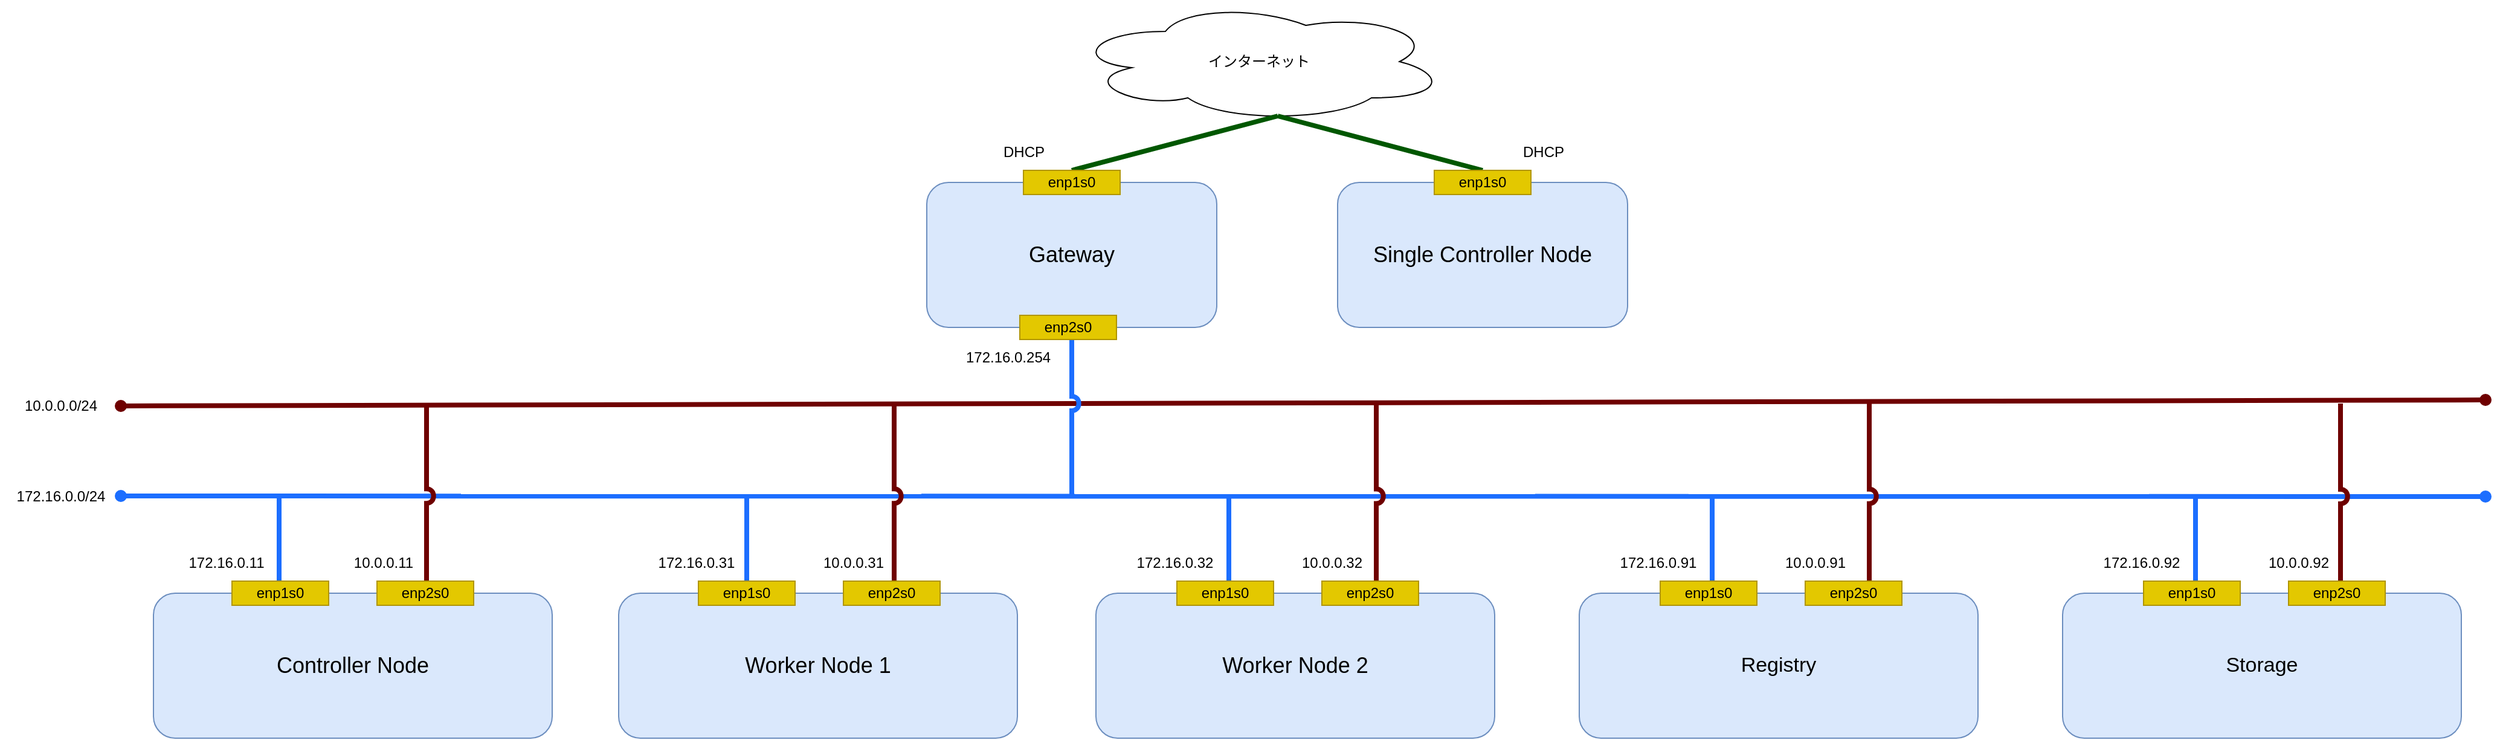 <mxfile version="28.2.8">
  <diagram name="ページ1" id="6O8cq4Rfigk1k-ii5kAo">
    <mxGraphModel dx="2459" dy="1142" grid="1" gridSize="10" guides="1" tooltips="1" connect="1" arrows="1" fold="1" page="1" pageScale="1" pageWidth="827" pageHeight="1169" math="0" shadow="0">
      <root>
        <mxCell id="0" />
        <object label="ネットワーク" id="1">
          <mxCell style="locked=1;" parent="0" />
        </object>
        <mxCell id="0X2WrPqSBQnbPj6KyvlT-9" value="" style="endArrow=oval;html=1;rounded=0;startArrow=oval;startFill=1;endFill=1;strokeWidth=4;fillColor=#a20025;strokeColor=#1C6EFF;" parent="1" edge="1">
          <mxGeometry width="50" height="50" relative="1" as="geometry">
            <mxPoint x="-727" y="409.5" as="sourcePoint" />
            <mxPoint x="1230" y="410" as="targetPoint" />
          </mxGeometry>
        </mxCell>
        <mxCell id="ExSx5SIZApUU_Iw7rpWn-4" value="" style="endArrow=oval;html=1;rounded=0;startArrow=oval;startFill=1;endFill=1;strokeWidth=4;fillColor=#a20025;strokeColor=#6F0000;" parent="1" edge="1">
          <mxGeometry width="50" height="50" relative="1" as="geometry">
            <mxPoint x="-727" y="335" as="sourcePoint" />
            <mxPoint x="1230" y="330" as="targetPoint" />
          </mxGeometry>
        </mxCell>
        <mxCell id="ExSx5SIZApUU_Iw7rpWn-11" value="10.0.0.0/24" style="text;html=1;align=center;verticalAlign=middle;resizable=0;points=[];autosize=1;strokeColor=none;fillColor=none;" parent="1" vertex="1">
          <mxGeometry x="-817" y="320" width="80" height="30" as="geometry" />
        </mxCell>
        <mxCell id="ExSx5SIZApUU_Iw7rpWn-12" value="インターネット" style="ellipse;shape=cloud;whiteSpace=wrap;html=1;" parent="1" vertex="1">
          <mxGeometry x="60" width="310" height="100" as="geometry" />
        </mxCell>
        <mxCell id="ExSx5SIZApUU_Iw7rpWn-19" value="" style="endArrow=none;html=1;rounded=0;startArrow=none;startFill=0;endFill=0;strokeWidth=4;fillColor=#008a00;strokeColor=#005700;exitX=0.55;exitY=0.95;exitDx=0;exitDy=0;entryX=0.5;entryY=0;entryDx=0;entryDy=0;exitPerimeter=0;" parent="1" target="ExSx5SIZApUU_Iw7rpWn-28" edge="1" source="ExSx5SIZApUU_Iw7rpWn-12">
          <mxGeometry width="50" height="50" relative="1" as="geometry">
            <mxPoint x="60.46" y="96.7" as="sourcePoint" />
            <mxPoint x="61" y="127" as="targetPoint" />
          </mxGeometry>
        </mxCell>
        <mxCell id="unMDNU1y0vNZGLnm1EJ_-2" value="172.16.0.0/24" style="text;html=1;align=center;verticalAlign=middle;resizable=0;points=[];autosize=1;strokeColor=none;fillColor=none;" parent="1" vertex="1">
          <mxGeometry x="-827" y="395" width="100" height="30" as="geometry" />
        </mxCell>
        <mxCell id="unMDNU1y0vNZGLnm1EJ_-11" value="" style="endArrow=none;html=1;rounded=0;startArrow=none;startFill=0;endFill=0;strokeWidth=4;fillColor=#a20025;strokeColor=#1C6EFF;jumpStyle=arc;" parent="1" edge="1">
          <mxGeometry width="50" height="50" relative="1" as="geometry">
            <mxPoint x="60" y="280" as="sourcePoint" />
            <mxPoint x="60" y="410" as="targetPoint" />
          </mxGeometry>
        </mxCell>
        <mxCell id="unMDNU1y0vNZGLnm1EJ_-19" value="" style="endArrow=none;html=1;rounded=0;startArrow=none;startFill=0;endFill=0;strokeWidth=4;fillColor=#a20025;strokeColor=#1C6EFF;jumpStyle=arc;" parent="1" edge="1">
          <mxGeometry width="50" height="50" relative="1" as="geometry">
            <mxPoint x="-596" y="410" as="sourcePoint" />
            <mxPoint x="-596" y="490" as="targetPoint" />
          </mxGeometry>
        </mxCell>
        <mxCell id="unMDNU1y0vNZGLnm1EJ_-22" value="" style="endArrow=none;html=1;rounded=0;startArrow=none;startFill=0;endFill=0;strokeWidth=4;fillColor=#a20025;strokeColor=#6F0000;jumpStyle=arc;" parent="1" edge="1">
          <mxGeometry width="50" height="50" relative="1" as="geometry">
            <mxPoint x="-474" y="333" as="sourcePoint" />
            <mxPoint x="-474" y="487" as="targetPoint" />
          </mxGeometry>
        </mxCell>
        <mxCell id="unMDNU1y0vNZGLnm1EJ_-23" value="" style="endArrow=none;html=1;rounded=0;startArrow=none;startFill=0;endFill=0;strokeWidth=4;fillColor=#a20025;strokeColor=#1C6EFF;jumpStyle=arc;" parent="1" edge="1">
          <mxGeometry width="50" height="50" relative="1" as="geometry">
            <mxPoint x="-209" y="408.5" as="sourcePoint" />
            <mxPoint x="-209" y="488.5" as="targetPoint" />
          </mxGeometry>
        </mxCell>
        <mxCell id="unMDNU1y0vNZGLnm1EJ_-26" value="" style="endArrow=none;html=1;rounded=0;startArrow=none;startFill=0;endFill=0;strokeWidth=4;fillColor=#a20025;strokeColor=#6F0000;jumpStyle=arc;" parent="1" edge="1">
          <mxGeometry width="50" height="50" relative="1" as="geometry">
            <mxPoint x="-87" y="333.5" as="sourcePoint" />
            <mxPoint x="-87" y="487.5" as="targetPoint" />
          </mxGeometry>
        </mxCell>
        <mxCell id="0X2WrPqSBQnbPj6KyvlT-7" value="" style="endArrow=none;html=1;rounded=0;startArrow=none;startFill=0;endFill=0;strokeWidth=4;fillColor=#a20025;strokeColor=#1C6EFF;jumpStyle=arc;" parent="1" edge="1">
          <mxGeometry width="50" height="50" relative="1" as="geometry">
            <mxPoint x="190" y="408.5" as="sourcePoint" />
            <mxPoint x="190" y="488.5" as="targetPoint" />
          </mxGeometry>
        </mxCell>
        <mxCell id="0X2WrPqSBQnbPj6KyvlT-8" value="" style="endArrow=none;html=1;rounded=0;startArrow=none;startFill=0;endFill=0;strokeWidth=4;fillColor=#a20025;strokeColor=#6F0000;jumpStyle=arc;" parent="1" edge="1">
          <mxGeometry width="50" height="50" relative="1" as="geometry">
            <mxPoint x="312" y="333.5" as="sourcePoint" />
            <mxPoint x="312" y="487.5" as="targetPoint" />
          </mxGeometry>
        </mxCell>
        <mxCell id="UmLNYGUzwy2A1U__QlJ3-7" value="" style="endArrow=none;html=1;rounded=0;startArrow=none;startFill=0;endFill=0;strokeWidth=4;fillColor=#a20025;strokeColor=#6F0000;jumpStyle=arc;" parent="1" edge="1">
          <mxGeometry width="50" height="50" relative="1" as="geometry">
            <mxPoint x="720" y="332" as="sourcePoint" />
            <mxPoint x="720" y="486" as="targetPoint" />
          </mxGeometry>
        </mxCell>
        <mxCell id="UmLNYGUzwy2A1U__QlJ3-8" value="" style="endArrow=none;html=1;rounded=0;startArrow=none;startFill=0;endFill=0;strokeWidth=4;fillColor=#a20025;strokeColor=#1C6EFF;jumpStyle=arc;" parent="1" edge="1">
          <mxGeometry width="50" height="50" relative="1" as="geometry">
            <mxPoint x="590" y="410" as="sourcePoint" />
            <mxPoint x="590" y="490" as="targetPoint" />
          </mxGeometry>
        </mxCell>
        <mxCell id="q0kcovgDfn3l0qPZqOHH-6" value="" style="endArrow=none;html=1;rounded=0;startArrow=none;startFill=0;endFill=0;strokeWidth=4;fillColor=#a20025;strokeColor=#6F0000;jumpStyle=arc;" parent="1" edge="1">
          <mxGeometry width="50" height="50" relative="1" as="geometry">
            <mxPoint x="1110" y="333" as="sourcePoint" />
            <mxPoint x="1110" y="487" as="targetPoint" />
          </mxGeometry>
        </mxCell>
        <mxCell id="q0kcovgDfn3l0qPZqOHH-7" value="" style="endArrow=none;html=1;rounded=0;startArrow=none;startFill=0;endFill=0;strokeWidth=4;fillColor=#a20025;strokeColor=#1C6EFF;jumpStyle=arc;" parent="1" edge="1">
          <mxGeometry width="50" height="50" relative="1" as="geometry">
            <mxPoint x="990" y="410" as="sourcePoint" />
            <mxPoint x="990" y="490" as="targetPoint" />
          </mxGeometry>
        </mxCell>
        <mxCell id="ML3pQ7PyHTt0bCiRX953-4" value="" style="endArrow=none;html=1;rounded=0;startArrow=none;startFill=0;endFill=0;strokeWidth=4;fillColor=#008a00;strokeColor=#005700;exitX=0.55;exitY=0.95;exitDx=0;exitDy=0;exitPerimeter=0;entryX=0.5;entryY=0;entryDx=0;entryDy=0;" edge="1" parent="1" source="ExSx5SIZApUU_Iw7rpWn-12" target="ML3pQ7PyHTt0bCiRX953-2">
          <mxGeometry width="50" height="50" relative="1" as="geometry">
            <mxPoint x="220.46" y="140" as="sourcePoint" />
            <mxPoint x="410" y="140" as="targetPoint" />
          </mxGeometry>
        </mxCell>
        <object label="マシン" id="ExSx5SIZApUU_Iw7rpWn-6">
          <mxCell style="locked=1;" parent="0" />
        </object>
        <mxCell id="0X2WrPqSBQnbPj6KyvlT-1" value="&lt;font style=&quot;font-size: 18px;&quot;&gt;Worker Node 1&lt;br&gt;&lt;/font&gt;" style="rounded=1;whiteSpace=wrap;html=1;fillColor=#dae8fc;strokeColor=#6c8ebf;" parent="ExSx5SIZApUU_Iw7rpWn-6" vertex="1">
          <mxGeometry x="-315" y="490" width="330" height="120" as="geometry" />
        </mxCell>
        <mxCell id="ExSx5SIZApUU_Iw7rpWn-9" value="&lt;div style=&quot;font-size: 18px;&quot;&gt;&lt;font style=&quot;font-size: 18px;&quot;&gt;Gateway&lt;/font&gt;&lt;/div&gt;" style="rounded=1;whiteSpace=wrap;html=1;fillColor=#dae8fc;strokeColor=#6c8ebf;" parent="ExSx5SIZApUU_Iw7rpWn-6" vertex="1">
          <mxGeometry x="-60" y="150" width="240" height="120" as="geometry" />
        </mxCell>
        <mxCell id="ExSx5SIZApUU_Iw7rpWn-27" value="enp2s0" style="rounded=0;whiteSpace=wrap;html=1;fillColor=#e3c800;fontColor=#000000;strokeColor=#B09500;" parent="ExSx5SIZApUU_Iw7rpWn-6" vertex="1">
          <mxGeometry x="-129" y="480" width="80" height="20" as="geometry" />
        </mxCell>
        <mxCell id="ExSx5SIZApUU_Iw7rpWn-28" value="enp1s0" style="rounded=0;whiteSpace=wrap;html=1;fillColor=#e3c800;fontColor=#000000;strokeColor=#B09500;" parent="ExSx5SIZApUU_Iw7rpWn-6" vertex="1">
          <mxGeometry x="20" y="140" width="80" height="20" as="geometry" />
        </mxCell>
        <mxCell id="ExSx5SIZApUU_Iw7rpWn-29" value="enp2s0" style="rounded=0;whiteSpace=wrap;html=1;fillColor=#e3c800;fontColor=#000000;strokeColor=#B09500;" parent="ExSx5SIZApUU_Iw7rpWn-6" vertex="1">
          <mxGeometry x="17" y="260" width="80" height="20" as="geometry" />
        </mxCell>
        <mxCell id="ExSx5SIZApUU_Iw7rpWn-30" value="enp1s0" style="rounded=0;whiteSpace=wrap;html=1;fillColor=#e3c800;fontColor=#000000;strokeColor=#B09500;" parent="ExSx5SIZApUU_Iw7rpWn-6" vertex="1">
          <mxGeometry x="-249" y="480" width="80" height="20" as="geometry" />
        </mxCell>
        <mxCell id="ExSx5SIZApUU_Iw7rpWn-34" value="10.0.0.31" style="text;html=1;align=center;verticalAlign=middle;resizable=0;points=[];autosize=1;strokeColor=none;fillColor=none;" parent="ExSx5SIZApUU_Iw7rpWn-6" vertex="1">
          <mxGeometry x="-156" y="450" width="70" height="30" as="geometry" />
        </mxCell>
        <mxCell id="ExSx5SIZApUU_Iw7rpWn-38" value="DHCP" style="text;html=1;align=center;verticalAlign=middle;resizable=0;points=[];autosize=1;strokeColor=none;fillColor=none;" parent="ExSx5SIZApUU_Iw7rpWn-6" vertex="1">
          <mxGeometry x="-10" y="110" width="60" height="30" as="geometry" />
        </mxCell>
        <mxCell id="unMDNU1y0vNZGLnm1EJ_-6" value="172.16.0.254" style="text;html=1;align=center;verticalAlign=middle;resizable=0;points=[];autosize=1;strokeColor=none;fillColor=none;" parent="ExSx5SIZApUU_Iw7rpWn-6" vertex="1">
          <mxGeometry x="-43" y="280" width="100" height="30" as="geometry" />
        </mxCell>
        <mxCell id="unMDNU1y0vNZGLnm1EJ_-13" value="&lt;font style=&quot;font-size: 18px;&quot;&gt;Controller Node&lt;/font&gt;" style="rounded=1;whiteSpace=wrap;html=1;fillColor=#dae8fc;strokeColor=#6c8ebf;" parent="ExSx5SIZApUU_Iw7rpWn-6" vertex="1">
          <mxGeometry x="-700" y="490" width="330" height="120" as="geometry" />
        </mxCell>
        <mxCell id="unMDNU1y0vNZGLnm1EJ_-14" value="enp2s0" style="rounded=0;whiteSpace=wrap;html=1;fillColor=#e3c800;fontColor=#000000;strokeColor=#B09500;" parent="ExSx5SIZApUU_Iw7rpWn-6" vertex="1">
          <mxGeometry x="-515" y="480" width="80" height="20" as="geometry" />
        </mxCell>
        <mxCell id="unMDNU1y0vNZGLnm1EJ_-15" value="enp1s0" style="rounded=0;whiteSpace=wrap;html=1;fillColor=#e3c800;fontColor=#000000;strokeColor=#B09500;" parent="ExSx5SIZApUU_Iw7rpWn-6" vertex="1">
          <mxGeometry x="-635" y="480" width="80" height="20" as="geometry" />
        </mxCell>
        <mxCell id="unMDNU1y0vNZGLnm1EJ_-16" value="172.16.0.11" style="text;html=1;align=center;verticalAlign=middle;resizable=0;points=[];autosize=1;strokeColor=none;fillColor=none;" parent="ExSx5SIZApUU_Iw7rpWn-6" vertex="1">
          <mxGeometry x="-685" y="450" width="90" height="30" as="geometry" />
        </mxCell>
        <mxCell id="unMDNU1y0vNZGLnm1EJ_-29" value="10.0.0.11" style="text;html=1;align=center;verticalAlign=middle;resizable=0;points=[];autosize=1;strokeColor=none;fillColor=none;" parent="ExSx5SIZApUU_Iw7rpWn-6" vertex="1">
          <mxGeometry x="-545" y="450" width="70" height="30" as="geometry" />
        </mxCell>
        <mxCell id="unMDNU1y0vNZGLnm1EJ_-30" value="172.16.0.31" style="text;html=1;align=center;verticalAlign=middle;resizable=0;points=[];autosize=1;strokeColor=none;fillColor=none;" parent="ExSx5SIZApUU_Iw7rpWn-6" vertex="1">
          <mxGeometry x="-296" y="450" width="90" height="30" as="geometry" />
        </mxCell>
        <mxCell id="0X2WrPqSBQnbPj6KyvlT-2" value="&lt;font style=&quot;font-size: 18px;&quot;&gt;Worker Node 2&lt;br&gt;&lt;/font&gt;" style="rounded=1;whiteSpace=wrap;html=1;fillColor=#dae8fc;strokeColor=#6c8ebf;" parent="ExSx5SIZApUU_Iw7rpWn-6" vertex="1">
          <mxGeometry x="80" y="490" width="330" height="120" as="geometry" />
        </mxCell>
        <mxCell id="0X2WrPqSBQnbPj6KyvlT-3" value="enp2s0" style="rounded=0;whiteSpace=wrap;html=1;fillColor=#e3c800;fontColor=#000000;strokeColor=#B09500;" parent="ExSx5SIZApUU_Iw7rpWn-6" vertex="1">
          <mxGeometry x="267" y="480" width="80" height="20" as="geometry" />
        </mxCell>
        <mxCell id="0X2WrPqSBQnbPj6KyvlT-4" value="enp1s0" style="rounded=0;whiteSpace=wrap;html=1;fillColor=#e3c800;fontColor=#000000;strokeColor=#B09500;" parent="ExSx5SIZApUU_Iw7rpWn-6" vertex="1">
          <mxGeometry x="147" y="480" width="80" height="20" as="geometry" />
        </mxCell>
        <mxCell id="0X2WrPqSBQnbPj6KyvlT-5" value="10.0.0.32" style="text;html=1;align=center;verticalAlign=middle;resizable=0;points=[];autosize=1;strokeColor=none;fillColor=none;" parent="ExSx5SIZApUU_Iw7rpWn-6" vertex="1">
          <mxGeometry x="240" y="450" width="70" height="30" as="geometry" />
        </mxCell>
        <mxCell id="0X2WrPqSBQnbPj6KyvlT-6" value="172.16.0.32" style="text;html=1;align=center;verticalAlign=middle;resizable=0;points=[];autosize=1;strokeColor=none;fillColor=none;" parent="ExSx5SIZApUU_Iw7rpWn-6" vertex="1">
          <mxGeometry x="100" y="450" width="90" height="30" as="geometry" />
        </mxCell>
        <mxCell id="UmLNYGUzwy2A1U__QlJ3-1" value="&lt;font style=&quot;font-size: 17px;&quot;&gt;Registry&lt;/font&gt;" style="rounded=1;whiteSpace=wrap;html=1;fillColor=#dae8fc;strokeColor=#6c8ebf;" parent="ExSx5SIZApUU_Iw7rpWn-6" vertex="1">
          <mxGeometry x="480" y="490" width="330" height="120" as="geometry" />
        </mxCell>
        <mxCell id="UmLNYGUzwy2A1U__QlJ3-2" value="enp2s0" style="rounded=0;whiteSpace=wrap;html=1;fillColor=#e3c800;fontColor=#000000;strokeColor=#B09500;" parent="ExSx5SIZApUU_Iw7rpWn-6" vertex="1">
          <mxGeometry x="667" y="480" width="80" height="20" as="geometry" />
        </mxCell>
        <mxCell id="UmLNYGUzwy2A1U__QlJ3-3" value="enp1s0" style="rounded=0;whiteSpace=wrap;html=1;fillColor=#e3c800;fontColor=#000000;strokeColor=#B09500;" parent="ExSx5SIZApUU_Iw7rpWn-6" vertex="1">
          <mxGeometry x="547" y="480" width="80" height="20" as="geometry" />
        </mxCell>
        <mxCell id="UmLNYGUzwy2A1U__QlJ3-4" value="10.0.0.91" style="text;html=1;align=center;verticalAlign=middle;resizable=0;points=[];autosize=1;strokeColor=none;fillColor=none;" parent="ExSx5SIZApUU_Iw7rpWn-6" vertex="1">
          <mxGeometry x="640" y="450" width="70" height="30" as="geometry" />
        </mxCell>
        <mxCell id="UmLNYGUzwy2A1U__QlJ3-5" value="172.16.0.91" style="text;html=1;align=center;verticalAlign=middle;resizable=0;points=[];autosize=1;strokeColor=none;fillColor=none;" parent="ExSx5SIZApUU_Iw7rpWn-6" vertex="1">
          <mxGeometry x="500" y="450" width="90" height="30" as="geometry" />
        </mxCell>
        <mxCell id="q0kcovgDfn3l0qPZqOHH-1" value="&lt;div&gt;&lt;font style=&quot;font-size: 17px;&quot;&gt;Storage&lt;/font&gt;&lt;/div&gt;" style="rounded=1;whiteSpace=wrap;html=1;fillColor=#dae8fc;strokeColor=#6c8ebf;" parent="ExSx5SIZApUU_Iw7rpWn-6" vertex="1">
          <mxGeometry x="880" y="490" width="330" height="120" as="geometry" />
        </mxCell>
        <mxCell id="q0kcovgDfn3l0qPZqOHH-2" value="enp2s0" style="rounded=0;whiteSpace=wrap;html=1;fillColor=#e3c800;fontColor=#000000;strokeColor=#B09500;" parent="ExSx5SIZApUU_Iw7rpWn-6" vertex="1">
          <mxGeometry x="1067" y="480" width="80" height="20" as="geometry" />
        </mxCell>
        <mxCell id="q0kcovgDfn3l0qPZqOHH-3" value="enp1s0" style="rounded=0;whiteSpace=wrap;html=1;fillColor=#e3c800;fontColor=#000000;strokeColor=#B09500;" parent="ExSx5SIZApUU_Iw7rpWn-6" vertex="1">
          <mxGeometry x="947" y="480" width="80" height="20" as="geometry" />
        </mxCell>
        <mxCell id="q0kcovgDfn3l0qPZqOHH-4" value="10.0.0.92" style="text;html=1;align=center;verticalAlign=middle;resizable=0;points=[];autosize=1;strokeColor=none;fillColor=none;" parent="ExSx5SIZApUU_Iw7rpWn-6" vertex="1">
          <mxGeometry x="1040" y="450" width="70" height="30" as="geometry" />
        </mxCell>
        <mxCell id="q0kcovgDfn3l0qPZqOHH-5" value="172.16.0.92" style="text;html=1;align=center;verticalAlign=middle;resizable=0;points=[];autosize=1;strokeColor=none;fillColor=none;" parent="ExSx5SIZApUU_Iw7rpWn-6" vertex="1">
          <mxGeometry x="900" y="450" width="90" height="30" as="geometry" />
        </mxCell>
        <mxCell id="ML3pQ7PyHTt0bCiRX953-1" value="&lt;font style=&quot;font-size: 18px;&quot;&gt;Single Controller Node&lt;/font&gt;" style="rounded=1;whiteSpace=wrap;html=1;fillColor=#dae8fc;strokeColor=#6c8ebf;" vertex="1" parent="ExSx5SIZApUU_Iw7rpWn-6">
          <mxGeometry x="280" y="150" width="240" height="120" as="geometry" />
        </mxCell>
        <mxCell id="ML3pQ7PyHTt0bCiRX953-2" value="enp1s0" style="rounded=0;whiteSpace=wrap;html=1;fillColor=#e3c800;fontColor=#000000;strokeColor=#B09500;" vertex="1" parent="ExSx5SIZApUU_Iw7rpWn-6">
          <mxGeometry x="360" y="140" width="80" height="20" as="geometry" />
        </mxCell>
        <mxCell id="ML3pQ7PyHTt0bCiRX953-3" value="DHCP" style="text;html=1;align=center;verticalAlign=middle;resizable=0;points=[];autosize=1;strokeColor=none;fillColor=none;" vertex="1" parent="ExSx5SIZApUU_Iw7rpWn-6">
          <mxGeometry x="420" y="110" width="60" height="30" as="geometry" />
        </mxCell>
      </root>
    </mxGraphModel>
  </diagram>
</mxfile>
